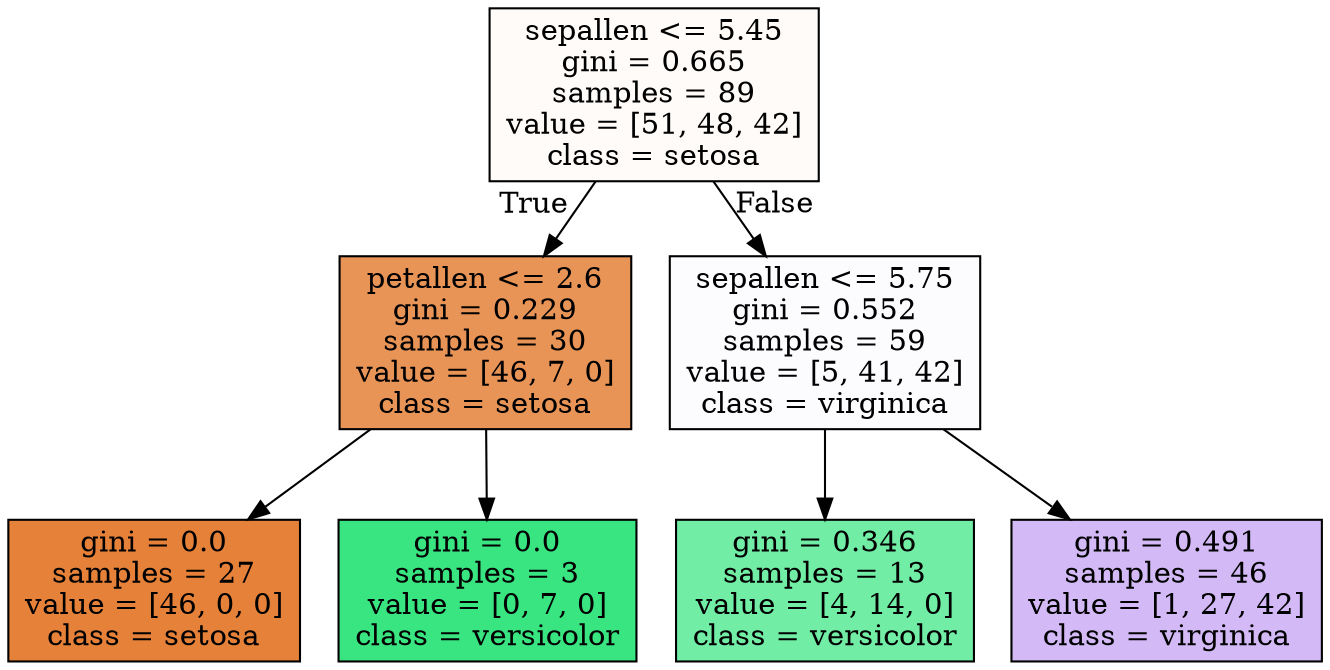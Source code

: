 digraph Tree {
node [shape=box, style="filled", color="black"] ;
graph [ranksep=equally, splines=polyline] ;
0 [label="sepallen <= 5.45\ngini = 0.665\nsamples = 89\nvalue = [51, 48, 42]\nclass = setosa", fillcolor="#e5813908"] ;
1 [label="petallen <= 2.6\ngini = 0.229\nsamples = 30\nvalue = [46, 7, 0]\nclass = setosa", fillcolor="#e58139d8"] ;
0 -> 1 [labeldistance=2.5, labelangle=45, headlabel="True"] ;
2 [label="gini = 0.0\nsamples = 27\nvalue = [46, 0, 0]\nclass = setosa", fillcolor="#e58139ff"] ;
1 -> 2 ;
3 [label="gini = 0.0\nsamples = 3\nvalue = [0, 7, 0]\nclass = versicolor", fillcolor="#39e581ff"] ;
1 -> 3 ;
4 [label="sepallen <= 5.75\ngini = 0.552\nsamples = 59\nvalue = [5, 41, 42]\nclass = virginica", fillcolor="#8139e505"] ;
0 -> 4 [labeldistance=2.5, labelangle=-45, headlabel="False"] ;
5 [label="gini = 0.346\nsamples = 13\nvalue = [4, 14, 0]\nclass = versicolor", fillcolor="#39e581b6"] ;
4 -> 5 ;
6 [label="gini = 0.491\nsamples = 46\nvalue = [1, 27, 42]\nclass = virginica", fillcolor="#8139e559"] ;
4 -> 6 ;
{rank=same ; 0} ;
{rank=same ; 1; 4} ;
{rank=same ; 2; 3; 5; 6} ;
}